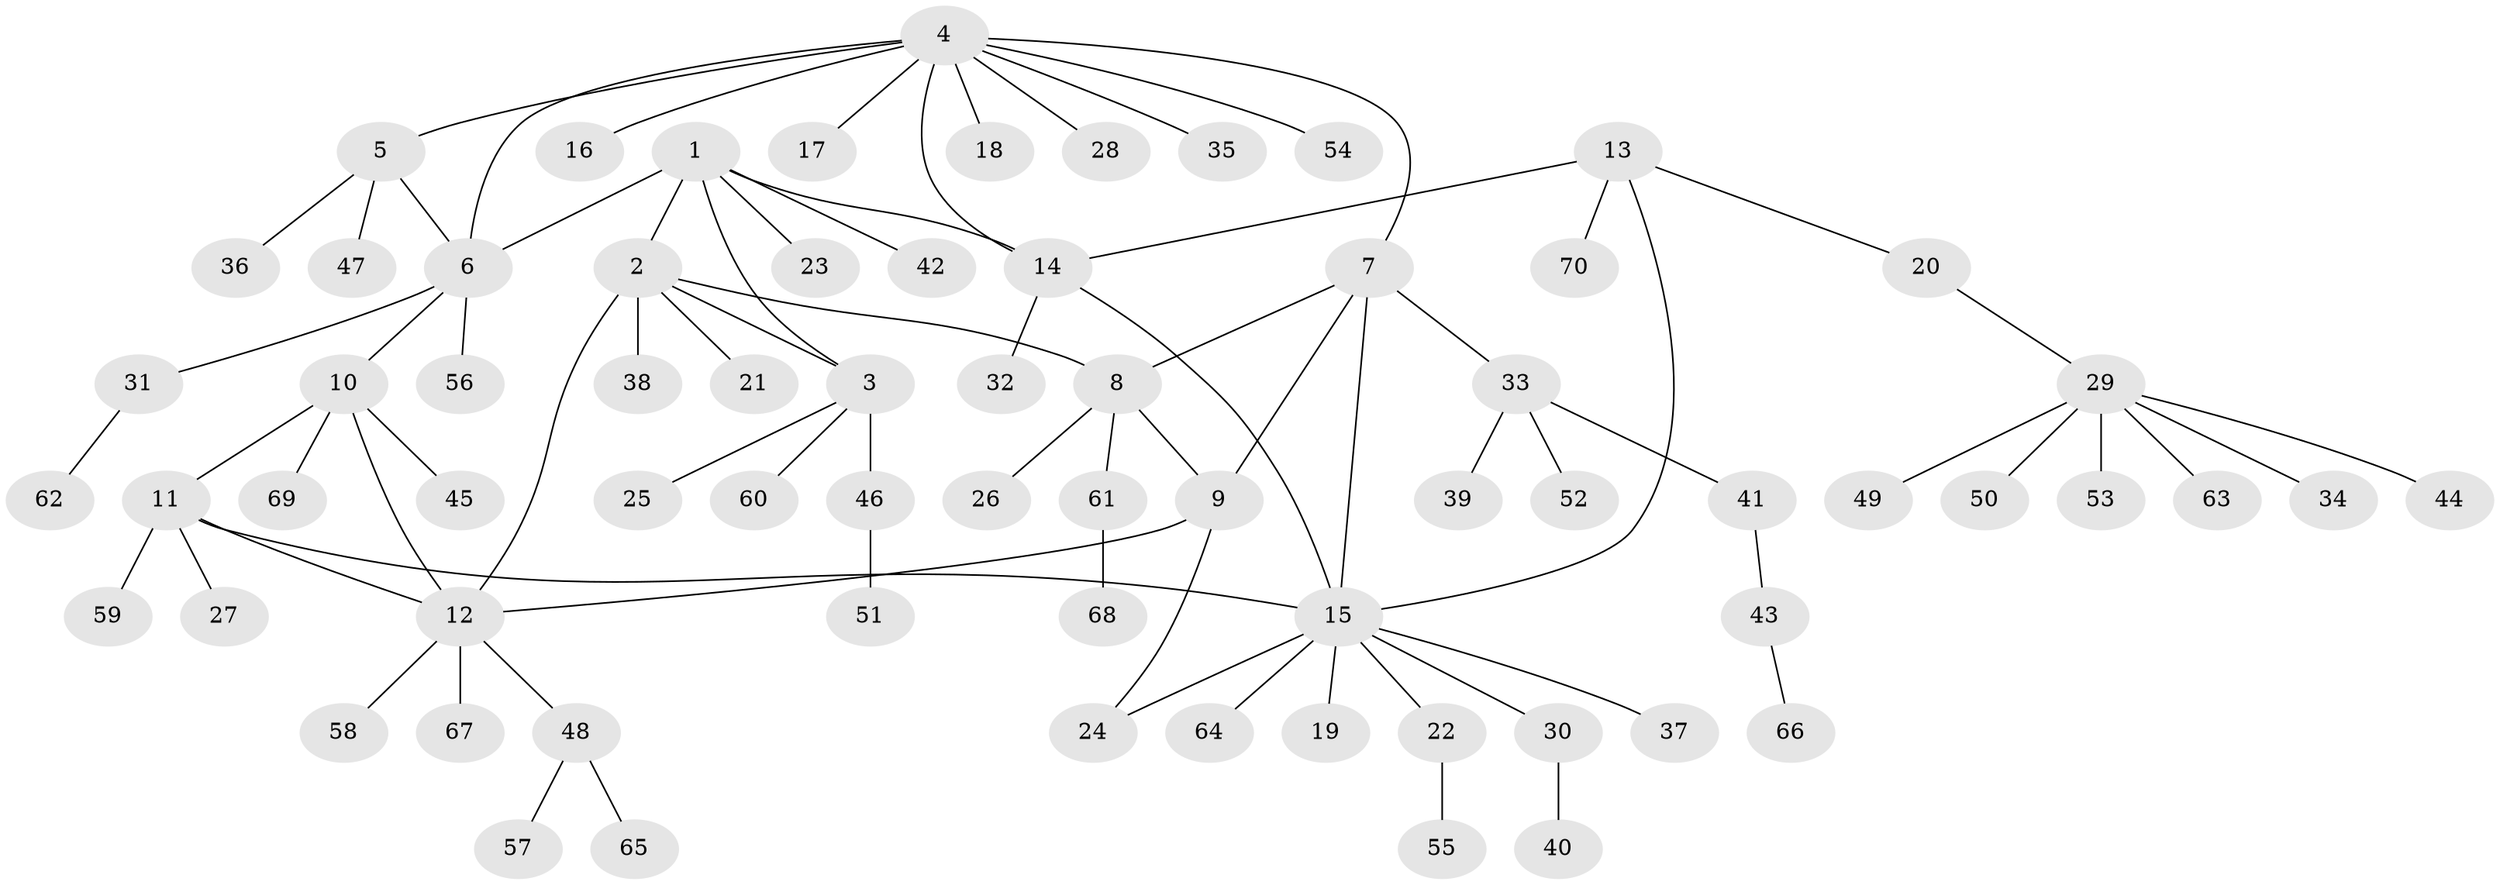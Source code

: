 // coarse degree distribution, {5: 0.058823529411764705, 8: 0.0196078431372549, 9: 0.0392156862745098, 3: 0.058823529411764705, 6: 0.0392156862745098, 11: 0.0196078431372549, 1: 0.6862745098039216, 2: 0.058823529411764705, 4: 0.0196078431372549}
// Generated by graph-tools (version 1.1) at 2025/24/03/03/25 07:24:12]
// undirected, 70 vertices, 81 edges
graph export_dot {
graph [start="1"]
  node [color=gray90,style=filled];
  1;
  2;
  3;
  4;
  5;
  6;
  7;
  8;
  9;
  10;
  11;
  12;
  13;
  14;
  15;
  16;
  17;
  18;
  19;
  20;
  21;
  22;
  23;
  24;
  25;
  26;
  27;
  28;
  29;
  30;
  31;
  32;
  33;
  34;
  35;
  36;
  37;
  38;
  39;
  40;
  41;
  42;
  43;
  44;
  45;
  46;
  47;
  48;
  49;
  50;
  51;
  52;
  53;
  54;
  55;
  56;
  57;
  58;
  59;
  60;
  61;
  62;
  63;
  64;
  65;
  66;
  67;
  68;
  69;
  70;
  1 -- 2;
  1 -- 3;
  1 -- 6;
  1 -- 14;
  1 -- 23;
  1 -- 42;
  2 -- 3;
  2 -- 8;
  2 -- 12;
  2 -- 21;
  2 -- 38;
  3 -- 25;
  3 -- 46;
  3 -- 60;
  4 -- 5;
  4 -- 6;
  4 -- 7;
  4 -- 14;
  4 -- 16;
  4 -- 17;
  4 -- 18;
  4 -- 28;
  4 -- 35;
  4 -- 54;
  5 -- 6;
  5 -- 36;
  5 -- 47;
  6 -- 10;
  6 -- 31;
  6 -- 56;
  7 -- 8;
  7 -- 9;
  7 -- 15;
  7 -- 33;
  8 -- 9;
  8 -- 26;
  8 -- 61;
  9 -- 12;
  9 -- 24;
  10 -- 11;
  10 -- 12;
  10 -- 45;
  10 -- 69;
  11 -- 12;
  11 -- 15;
  11 -- 27;
  11 -- 59;
  12 -- 48;
  12 -- 58;
  12 -- 67;
  13 -- 14;
  13 -- 15;
  13 -- 20;
  13 -- 70;
  14 -- 15;
  14 -- 32;
  15 -- 19;
  15 -- 22;
  15 -- 24;
  15 -- 30;
  15 -- 37;
  15 -- 64;
  20 -- 29;
  22 -- 55;
  29 -- 34;
  29 -- 44;
  29 -- 49;
  29 -- 50;
  29 -- 53;
  29 -- 63;
  30 -- 40;
  31 -- 62;
  33 -- 39;
  33 -- 41;
  33 -- 52;
  41 -- 43;
  43 -- 66;
  46 -- 51;
  48 -- 57;
  48 -- 65;
  61 -- 68;
}
